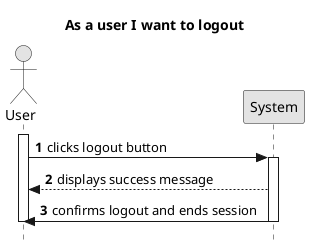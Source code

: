 @startuml
skinparam monochrome true
skinparam packageStyle rectangle
skinparam shadowing false
skinparam style strictuml

title As a user I want to logout 

autonumber

actor "User" as RegisteredUser
participant "System" as System

activate RegisteredUser

RegisteredUser -> System : clicks logout button
activate System

System --> RegisteredUser : displays success message

System -> RegisteredUser : confirms logout and ends session

deactivate System
deactivate RegisteredUser

@enduml


